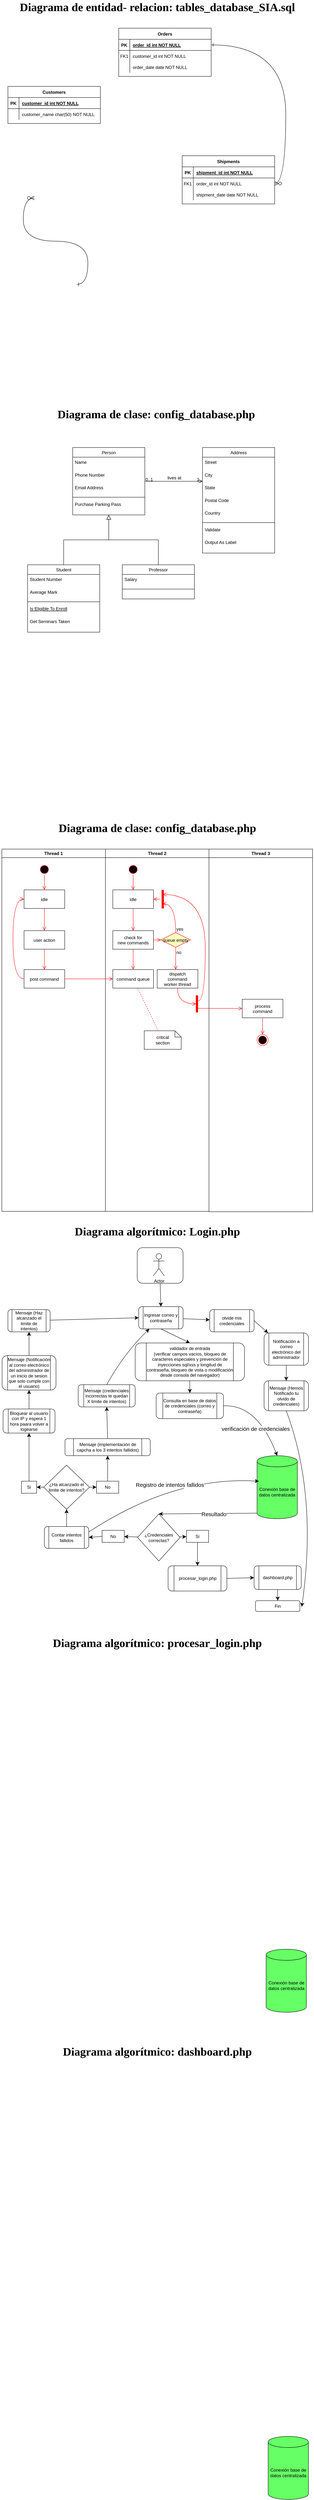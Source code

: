 <mxfile version="26.0.10">
  <diagram name="Página-1" id="48M1OholPXDdKoVH5Szc">
    <mxGraphModel dx="1716" dy="3865" grid="0" gridSize="10" guides="1" tooltips="1" connect="1" arrows="1" fold="1" page="1" pageScale="1" pageWidth="850" pageHeight="1100" math="0" shadow="0">
      <root>
        <mxCell id="0" />
        <mxCell id="1" parent="0" />
        <mxCell id="_KhCzG9Bb4c7q6jr102G-16" value="" style="edgeStyle=none;curved=1;rounded=0;orthogonalLoop=1;jettySize=auto;html=1;fontFamily=Helvetica;fontSize=12;fontColor=default;startSize=8;endSize=8;entryX=0.5;entryY=0;entryDx=0;entryDy=0;exitX=0;exitY=1;exitDx=0;exitDy=-15;exitPerimeter=0;" parent="1" source="_KhCzG9Bb4c7q6jr102G-1" target="_KhCzG9Bb4c7q6jr102G-15" edge="1">
          <mxGeometry relative="1" as="geometry">
            <mxPoint x="-160" y="723" as="sourcePoint" />
          </mxGeometry>
        </mxCell>
        <mxCell id="_KhCzG9Bb4c7q6jr102G-24" value="&lt;span style=&quot;font-size: 15px;&quot;&gt;&lt;font style=&quot;vertical-align: inherit;&quot;&gt;&lt;font style=&quot;vertical-align: inherit;&quot;&gt;Resultado&lt;/font&gt;&lt;/font&gt;&lt;/span&gt;" style="edgeLabel;html=1;align=center;verticalAlign=middle;resizable=0;points=[];fontSize=12;rounded=1;strokeColor=default;fontFamily=Helvetica;fontColor=default;fillColor=default;" parent="_KhCzG9Bb4c7q6jr102G-16" vertex="1" connectable="0">
          <mxGeometry x="-0.114" y="1" relative="1" as="geometry">
            <mxPoint as="offset" />
          </mxGeometry>
        </mxCell>
        <mxCell id="_KhCzG9Bb4c7q6jr102G-1" value="&lt;font style=&quot;vertical-align: inherit;&quot;&gt;&lt;font style=&quot;vertical-align: inherit;&quot;&gt;&lt;font style=&quot;vertical-align: inherit;&quot;&gt;&lt;font style=&quot;vertical-align: inherit;&quot;&gt;&lt;font style=&quot;vertical-align: inherit;&quot;&gt;&lt;font style=&quot;vertical-align: inherit;&quot;&gt;Conexión base de datos centralizada&lt;/font&gt;&lt;/font&gt;&lt;/font&gt;&lt;/font&gt;&lt;/font&gt;&lt;/font&gt;" style="shape=cylinder3;whiteSpace=wrap;html=1;boundedLbl=1;backgroundOutline=1;size=15;fillColor=light-dark(#66FF66,#66FF66);" parent="1" vertex="1">
          <mxGeometry x="-155" y="644" width="109" height="170" as="geometry" />
        </mxCell>
        <mxCell id="_KhCzG9Bb4c7q6jr102G-5" style="edgeStyle=none;curved=1;rounded=0;orthogonalLoop=1;jettySize=auto;html=1;fontSize=12;startSize=8;endSize=8;exitX=0.5;exitY=1;exitDx=0;exitDy=0;entryX=0.5;entryY=0;entryDx=0;entryDy=0;" parent="1" source="_KhCzG9Bb4c7q6jr102G-8" target="_KhCzG9Bb4c7q6jr102G-9" edge="1">
          <mxGeometry relative="1" as="geometry">
            <mxPoint x="-407.783" y="395" as="targetPoint" />
            <mxPoint x="-446.609" y="316" as="sourcePoint" />
          </mxGeometry>
        </mxCell>
        <mxCell id="_KhCzG9Bb4c7q6jr102G-28" value="" style="edgeStyle=none;curved=1;rounded=0;orthogonalLoop=1;jettySize=auto;html=1;fontFamily=Helvetica;fontSize=12;fontColor=default;startSize=8;endSize=8;" parent="1" source="_KhCzG9Bb4c7q6jr102G-8" target="_KhCzG9Bb4c7q6jr102G-27" edge="1">
          <mxGeometry relative="1" as="geometry" />
        </mxCell>
        <mxCell id="_KhCzG9Bb4c7q6jr102G-8" value="Ingresar correo y contraseña" style="shape=process;whiteSpace=wrap;html=1;backgroundOutline=1;rounded=1;strokeColor=default;align=center;verticalAlign=middle;fontFamily=Helvetica;fontSize=12;fontColor=default;fillColor=default;" parent="1" vertex="1">
          <mxGeometry x="-475" y="242" width="120" height="60" as="geometry" />
        </mxCell>
        <mxCell id="_KhCzG9Bb4c7q6jr102G-12" value="" style="edgeStyle=none;curved=1;rounded=0;orthogonalLoop=1;jettySize=auto;html=1;fontFamily=Helvetica;fontSize=12;fontColor=default;startSize=8;endSize=8;" parent="1" source="_KhCzG9Bb4c7q6jr102G-9" target="_KhCzG9Bb4c7q6jr102G-11" edge="1">
          <mxGeometry relative="1" as="geometry" />
        </mxCell>
        <mxCell id="_KhCzG9Bb4c7q6jr102G-9" value="validador de entrada&lt;div&gt;(verificar campos vacíos, bloqueo de caracteres especiales y prevención de inyecciones sql/xss y longitud de contraseña, bloqueo de vista o modificación desde consola del navegador)&lt;/div&gt;" style="shape=process;whiteSpace=wrap;html=1;backgroundOutline=1;rounded=1;strokeColor=default;align=center;verticalAlign=middle;fontFamily=Helvetica;fontSize=12;fontColor=default;fillColor=default;" parent="1" vertex="1">
          <mxGeometry x="-484.5" y="340" width="295.5" height="102" as="geometry" />
        </mxCell>
        <mxCell id="_KhCzG9Bb4c7q6jr102G-11" value="Consulta en base de datos de credenciales (correo y contraseña)" style="shape=process;whiteSpace=wrap;html=1;backgroundOutline=1;rounded=1;strokeColor=default;align=center;verticalAlign=middle;fontFamily=Helvetica;fontSize=12;fontColor=default;fillColor=default;" parent="1" vertex="1">
          <mxGeometry x="-427.75" y="475" width="182" height="69" as="geometry" />
        </mxCell>
        <mxCell id="_KhCzG9Bb4c7q6jr102G-13" style="edgeStyle=none;curved=1;rounded=0;orthogonalLoop=1;jettySize=auto;html=1;exitX=1;exitY=0.5;exitDx=0;exitDy=0;entryX=0.5;entryY=0;entryDx=0;entryDy=0;entryPerimeter=0;fontFamily=Helvetica;fontSize=12;fontColor=default;startSize=8;endSize=8;" parent="1" source="_KhCzG9Bb4c7q6jr102G-11" target="_KhCzG9Bb4c7q6jr102G-1" edge="1">
          <mxGeometry relative="1" as="geometry">
            <Array as="points">
              <mxPoint x="-155" y="505" />
            </Array>
          </mxGeometry>
        </mxCell>
        <mxCell id="_KhCzG9Bb4c7q6jr102G-14" value="" style="edgeLabel;html=1;align=center;verticalAlign=middle;resizable=0;points=[];fontSize=12;rounded=1;strokeColor=default;fontFamily=Helvetica;fontColor=default;fillColor=default;" parent="_KhCzG9Bb4c7q6jr102G-13" vertex="1" connectable="0">
          <mxGeometry x="-0.177" y="-16" relative="1" as="geometry">
            <mxPoint as="offset" />
          </mxGeometry>
        </mxCell>
        <mxCell id="_KhCzG9Bb4c7q6jr102G-17" value="" style="edgeLabel;html=1;align=center;verticalAlign=middle;resizable=0;points=[];fontSize=12;rounded=1;strokeColor=default;fontFamily=Helvetica;fontColor=default;fillColor=default;" parent="_KhCzG9Bb4c7q6jr102G-13" vertex="1" connectable="0">
          <mxGeometry x="0.621" y="-3" relative="1" as="geometry">
            <mxPoint as="offset" />
          </mxGeometry>
        </mxCell>
        <mxCell id="_KhCzG9Bb4c7q6jr102G-18" value="&lt;span style=&quot;font-size: 15px;&quot;&gt;verificación de credenciales&lt;/span&gt;" style="edgeLabel;html=1;align=center;verticalAlign=middle;resizable=0;points=[];fontSize=12;rounded=1;strokeColor=default;fontFamily=Helvetica;fontColor=default;fillColor=default;" parent="_KhCzG9Bb4c7q6jr102G-13" vertex="1" connectable="0">
          <mxGeometry x="0.259" y="-28" relative="1" as="geometry">
            <mxPoint as="offset" />
          </mxGeometry>
        </mxCell>
        <mxCell id="_KhCzG9Bb4c7q6jr102G-20" value="" style="edgeStyle=none;curved=1;rounded=0;orthogonalLoop=1;jettySize=auto;html=1;fontFamily=Helvetica;fontSize=12;fontColor=default;startSize=8;endSize=8;" parent="1" source="_KhCzG9Bb4c7q6jr102G-15" target="_KhCzG9Bb4c7q6jr102G-19" edge="1">
          <mxGeometry relative="1" as="geometry" />
        </mxCell>
        <mxCell id="_KhCzG9Bb4c7q6jr102G-23" value="" style="edgeStyle=none;curved=1;rounded=0;orthogonalLoop=1;jettySize=auto;html=1;fontFamily=Helvetica;fontSize=12;fontColor=default;startSize=8;endSize=8;" parent="1" source="_KhCzG9Bb4c7q6jr102G-15" target="_KhCzG9Bb4c7q6jr102G-21" edge="1">
          <mxGeometry relative="1" as="geometry" />
        </mxCell>
        <mxCell id="_KhCzG9Bb4c7q6jr102G-15" value="¿Credenciales correctas?" style="rhombus;whiteSpace=wrap;html=1;fillColor=light-dark(#FFFFFF,#66FF66);" parent="1" vertex="1">
          <mxGeometry x="-478" y="801" width="115" height="127" as="geometry" />
        </mxCell>
        <mxCell id="_KhCzG9Bb4c7q6jr102G-72" style="edgeStyle=none;curved=1;rounded=0;orthogonalLoop=1;jettySize=auto;html=1;exitX=0;exitY=0.5;exitDx=0;exitDy=0;entryX=1;entryY=0.5;entryDx=0;entryDy=0;fontFamily=Helvetica;fontSize=12;fontColor=default;startSize=8;endSize=8;" parent="1" source="_KhCzG9Bb4c7q6jr102G-19" target="_KhCzG9Bb4c7q6jr102G-73" edge="1">
          <mxGeometry relative="1" as="geometry">
            <mxPoint x="-612" y="696.755" as="targetPoint" />
          </mxGeometry>
        </mxCell>
        <mxCell id="_KhCzG9Bb4c7q6jr102G-19" value="No" style="whiteSpace=wrap;html=1;fillColor=light-dark(#FFFFFF,#66FF66);" parent="1" vertex="1">
          <mxGeometry x="-574" y="845.25" width="60" height="32.5" as="geometry" />
        </mxCell>
        <mxCell id="_KhCzG9Bb4c7q6jr102G-50" style="edgeStyle=none;curved=1;rounded=0;orthogonalLoop=1;jettySize=auto;html=1;exitX=0.5;exitY=1;exitDx=0;exitDy=0;fontFamily=Helvetica;fontSize=12;fontColor=default;startSize=8;endSize=8;entryX=0.5;entryY=0;entryDx=0;entryDy=0;" parent="1" source="_KhCzG9Bb4c7q6jr102G-21" target="_KhCzG9Bb4c7q6jr102G-51" edge="1">
          <mxGeometry relative="1" as="geometry">
            <mxPoint x="-253" y="776.333" as="targetPoint" />
          </mxGeometry>
        </mxCell>
        <mxCell id="_KhCzG9Bb4c7q6jr102G-21" value="Si" style="whiteSpace=wrap;html=1;fillColor=light-dark(#FFFFFF,#66FF66);" parent="1" vertex="1">
          <mxGeometry x="-346" y="845.25" width="60" height="32.5" as="geometry" />
        </mxCell>
        <mxCell id="vCBoUSU8JS7dNAUWbDVz-17" value="" style="edgeStyle=none;curved=1;rounded=0;orthogonalLoop=1;jettySize=auto;html=1;fontSize=12;startSize=8;endSize=8;exitX=1;exitY=0.5;exitDx=0;exitDy=0;" parent="1" source="_KhCzG9Bb4c7q6jr102G-27" target="vCBoUSU8JS7dNAUWbDVz-16" edge="1">
          <mxGeometry relative="1" as="geometry" />
        </mxCell>
        <mxCell id="_KhCzG9Bb4c7q6jr102G-27" value="olvide mis credenciales" style="shape=process;whiteSpace=wrap;html=1;backgroundOutline=1;rounded=1;strokeColor=default;align=center;verticalAlign=middle;fontFamily=Helvetica;fontSize=12;fontColor=default;fillColor=default;" parent="1" vertex="1">
          <mxGeometry x="-283" y="250" width="120" height="60" as="geometry" />
        </mxCell>
        <mxCell id="_KhCzG9Bb4c7q6jr102G-92" style="edgeStyle=none;curved=1;rounded=0;orthogonalLoop=1;jettySize=auto;html=1;exitX=0.5;exitY=0;exitDx=0;exitDy=0;fontFamily=Helvetica;fontSize=12;fontColor=default;startSize=8;endSize=8;" parent="1" source="_KhCzG9Bb4c7q6jr102G-33" target="_KhCzG9Bb4c7q6jr102G-8" edge="1">
          <mxGeometry relative="1" as="geometry">
            <Array as="points">
              <mxPoint x="-513" y="366" />
            </Array>
          </mxGeometry>
        </mxCell>
        <mxCell id="_KhCzG9Bb4c7q6jr102G-33" value="Mensaje (credenciales incorrectas te quedan X limite de intentos)" style="shape=process;whiteSpace=wrap;html=1;backgroundOutline=1;rounded=1;strokeColor=default;align=center;verticalAlign=middle;fontFamily=Helvetica;fontSize=12;fontColor=default;fillColor=default;" parent="1" vertex="1">
          <mxGeometry x="-638.5" y="452.5" width="154" height="60" as="geometry" />
        </mxCell>
        <mxCell id="_KhCzG9Bb4c7q6jr102G-47" style="edgeStyle=none;curved=1;rounded=0;orthogonalLoop=1;jettySize=auto;html=1;entryX=0.5;entryY=0;entryDx=0;entryDy=0;fontFamily=Helvetica;fontSize=12;fontColor=default;startSize=8;endSize=8;exitX=0.5;exitY=1;exitDx=0;exitDy=0;" parent="1" source="_KhCzG9Bb4c7q6jr102G-65" target="_KhCzG9Bb4c7q6jr102G-8" edge="1">
          <mxGeometry relative="1" as="geometry">
            <mxPoint x="-467" y="149" as="sourcePoint" />
          </mxGeometry>
        </mxCell>
        <mxCell id="vCBoUSU8JS7dNAUWbDVz-11" style="edgeStyle=none;curved=1;rounded=0;orthogonalLoop=1;jettySize=auto;html=1;exitX=1;exitY=0.5;exitDx=0;exitDy=0;entryX=0;entryY=0.5;entryDx=0;entryDy=0;fontSize=12;startSize=8;endSize=8;" parent="1" source="_KhCzG9Bb4c7q6jr102G-51" target="_KhCzG9Bb4c7q6jr102G-59" edge="1">
          <mxGeometry relative="1" as="geometry" />
        </mxCell>
        <mxCell id="_KhCzG9Bb4c7q6jr102G-51" value="procesar_login.php" style="shape=process;whiteSpace=wrap;html=1;backgroundOutline=1;rounded=1;strokeColor=default;align=center;verticalAlign=middle;fontFamily=Helvetica;fontSize=12;fontColor=default;fillColor=default;" parent="1" vertex="1">
          <mxGeometry x="-395.5" y="941" width="159" height="68" as="geometry" />
        </mxCell>
        <mxCell id="_KhCzG9Bb4c7q6jr102G-64" value="" style="edgeStyle=none;curved=1;rounded=0;orthogonalLoop=1;jettySize=auto;html=1;fontFamily=Helvetica;fontSize=12;fontColor=default;startSize=8;endSize=8;" parent="1" source="_KhCzG9Bb4c7q6jr102G-59" target="_KhCzG9Bb4c7q6jr102G-63" edge="1">
          <mxGeometry relative="1" as="geometry" />
        </mxCell>
        <mxCell id="_KhCzG9Bb4c7q6jr102G-59" value="dashboard.php" style="shape=process;whiteSpace=wrap;html=1;backgroundOutline=1;rounded=1;strokeColor=default;align=center;verticalAlign=middle;fontFamily=Helvetica;fontSize=12;fontColor=default;fillColor=default;" parent="1" vertex="1">
          <mxGeometry x="-163" y="941" width="127.5" height="64" as="geometry" />
        </mxCell>
        <mxCell id="_KhCzG9Bb4c7q6jr102G-63" value="Fin" style="whiteSpace=wrap;html=1;rounded=1;" parent="1" vertex="1">
          <mxGeometry x="-159.25" y="1035" width="120" height="29" as="geometry" />
        </mxCell>
        <mxCell id="_KhCzG9Bb4c7q6jr102G-65" value="" style="whiteSpace=wrap;html=1;rounded=1;" parent="1" vertex="1">
          <mxGeometry x="-479" y="83" width="124" height="96" as="geometry" />
        </mxCell>
        <mxCell id="_KhCzG9Bb4c7q6jr102G-67" value="Actor" style="shape=umlActor;verticalLabelPosition=bottom;verticalAlign=top;html=1;outlineConnect=0;rounded=1;strokeColor=default;align=center;fontFamily=Helvetica;fontSize=12;fontColor=default;fillColor=default;" parent="1" vertex="1">
          <mxGeometry x="-435.5" y="99" width="30" height="60" as="geometry" />
        </mxCell>
        <mxCell id="_KhCzG9Bb4c7q6jr102G-94" value="" style="edgeStyle=none;curved=1;rounded=0;orthogonalLoop=1;jettySize=auto;html=1;fontFamily=Helvetica;fontSize=12;fontColor=default;startSize=8;endSize=8;entryX=0.5;entryY=1;entryDx=0;entryDy=0;exitX=0.5;exitY=0;exitDx=0;exitDy=0;" parent="1" source="_KhCzG9Bb4c7q6jr102G-73" target="_KhCzG9Bb4c7q6jr102G-77" edge="1">
          <mxGeometry relative="1" as="geometry">
            <mxPoint x="-672" y="667" as="sourcePoint" />
            <mxPoint x="-666.7" y="773.0" as="targetPoint" />
          </mxGeometry>
        </mxCell>
        <mxCell id="_KhCzG9Bb4c7q6jr102G-73" value="&lt;font style=&quot;vertical-align: inherit;&quot;&gt;&lt;font style=&quot;vertical-align: inherit;&quot;&gt;&lt;font style=&quot;vertical-align: inherit;&quot;&gt;&lt;font style=&quot;vertical-align: inherit;&quot;&gt;Contar intentos fallidos&lt;/font&gt;&lt;/font&gt;&lt;/font&gt;&lt;/font&gt;" style="shape=process;whiteSpace=wrap;html=1;backgroundOutline=1;rounded=1;strokeColor=default;align=center;verticalAlign=middle;fontFamily=Helvetica;fontSize=12;fontColor=default;fillColor=default;" parent="1" vertex="1">
          <mxGeometry x="-730" y="835" width="120" height="59" as="geometry" />
        </mxCell>
        <mxCell id="_KhCzG9Bb4c7q6jr102G-81" style="edgeStyle=none;curved=1;rounded=0;orthogonalLoop=1;jettySize=auto;html=1;exitX=1;exitY=0.5;exitDx=0;exitDy=0;entryX=0;entryY=0.5;entryDx=0;entryDy=0;fontFamily=Helvetica;fontSize=12;fontColor=default;startSize=8;endSize=8;" parent="1" source="_KhCzG9Bb4c7q6jr102G-77" target="_KhCzG9Bb4c7q6jr102G-80" edge="1">
          <mxGeometry relative="1" as="geometry" />
        </mxCell>
        <mxCell id="_KhCzG9Bb4c7q6jr102G-84" style="edgeStyle=none;curved=1;rounded=0;orthogonalLoop=1;jettySize=auto;html=1;exitX=0;exitY=0.5;exitDx=0;exitDy=0;fontFamily=Helvetica;fontSize=12;fontColor=default;startSize=8;endSize=8;entryX=1;entryY=0.5;entryDx=0;entryDy=0;" parent="1" source="_KhCzG9Bb4c7q6jr102G-77" target="_KhCzG9Bb4c7q6jr102G-83" edge="1">
          <mxGeometry relative="1" as="geometry">
            <mxPoint x="-749" y="577.353" as="targetPoint" />
          </mxGeometry>
        </mxCell>
        <mxCell id="_KhCzG9Bb4c7q6jr102G-77" value="&lt;font&gt;¿Ha alcanzado el limite de intentos?&lt;/font&gt;" style="rhombus;whiteSpace=wrap;html=1;fillColor=light-dark(#FFFFFF,#66FF66);" parent="1" vertex="1">
          <mxGeometry x="-732" y="669.5" width="124" height="119" as="geometry" />
        </mxCell>
        <mxCell id="_KhCzG9Bb4c7q6jr102G-82" style="edgeStyle=none;curved=1;rounded=0;orthogonalLoop=1;jettySize=auto;html=1;fontFamily=Helvetica;fontSize=12;fontColor=default;startSize=8;endSize=8;entryX=0.5;entryY=1;entryDx=0;entryDy=0;exitX=0.5;exitY=0;exitDx=0;exitDy=0;" parent="1" source="5T2TWeuZ88sEgPXUiJGP-6" target="_KhCzG9Bb4c7q6jr102G-33" edge="1">
          <mxGeometry relative="1" as="geometry">
            <mxPoint x="-562" y="489" as="targetPoint" />
            <mxPoint x="-559" y="559" as="sourcePoint" />
          </mxGeometry>
        </mxCell>
        <mxCell id="_KhCzG9Bb4c7q6jr102G-80" value="No" style="whiteSpace=wrap;html=1;fillColor=light-dark(#FFFFFF,#66FF66);" parent="1" vertex="1">
          <mxGeometry x="-589" y="712.75" width="60" height="32.5" as="geometry" />
        </mxCell>
        <mxCell id="_KhCzG9Bb4c7q6jr102G-86" style="edgeStyle=none;curved=1;rounded=0;orthogonalLoop=1;jettySize=auto;html=1;exitX=0.5;exitY=0;exitDx=0;exitDy=0;fontFamily=Helvetica;fontSize=12;fontColor=default;startSize=8;endSize=8;" parent="1" source="_KhCzG9Bb4c7q6jr102G-83" target="_KhCzG9Bb4c7q6jr102G-87" edge="1">
          <mxGeometry relative="1" as="geometry">
            <mxPoint x="-776.059" y="447.941" as="targetPoint" />
          </mxGeometry>
        </mxCell>
        <mxCell id="_KhCzG9Bb4c7q6jr102G-83" value="Si" style="whiteSpace=wrap;html=1;fillColor=light-dark(#FFFFFF,#66FF66);" parent="1" vertex="1">
          <mxGeometry x="-792" y="712.75" width="41" height="32.5" as="geometry" />
        </mxCell>
        <mxCell id="vCBoUSU8JS7dNAUWbDVz-14" style="edgeStyle=none;curved=1;rounded=0;orthogonalLoop=1;jettySize=auto;html=1;exitX=0.5;exitY=0;exitDx=0;exitDy=0;entryX=0.5;entryY=1;entryDx=0;entryDy=0;fontSize=12;startSize=8;endSize=8;" parent="1" source="_KhCzG9Bb4c7q6jr102G-87" target="vCBoUSU8JS7dNAUWbDVz-13" edge="1">
          <mxGeometry relative="1" as="geometry" />
        </mxCell>
        <mxCell id="_KhCzG9Bb4c7q6jr102G-87" value="Bloquear al usuario con IP y espera 1 hora paara volver a logearse" style="shape=process;whiteSpace=wrap;html=1;backgroundOutline=1;rounded=1;strokeColor=default;align=center;verticalAlign=middle;fontFamily=Helvetica;fontSize=12;fontColor=default;fillColor=default;" parent="1" vertex="1">
          <mxGeometry x="-841.75" y="518" width="140.5" height="65" as="geometry" />
        </mxCell>
        <mxCell id="_KhCzG9Bb4c7q6jr102G-91" style="edgeStyle=none;curved=1;rounded=0;orthogonalLoop=1;jettySize=auto;html=1;entryX=0;entryY=0.5;entryDx=0;entryDy=0;fontFamily=Helvetica;fontSize=12;fontColor=default;startSize=8;endSize=8;" parent="1" source="_KhCzG9Bb4c7q6jr102G-89" target="_KhCzG9Bb4c7q6jr102G-8" edge="1">
          <mxGeometry relative="1" as="geometry" />
        </mxCell>
        <mxCell id="_KhCzG9Bb4c7q6jr102G-89" value="Mensaje (Haz alcanzado el limite de intentos)" style="shape=process;whiteSpace=wrap;html=1;backgroundOutline=1;rounded=1;strokeColor=default;align=center;verticalAlign=middle;fontFamily=Helvetica;fontSize=12;fontColor=default;fillColor=default;" parent="1" vertex="1">
          <mxGeometry x="-828.62" y="250" width="114.25" height="60" as="geometry" />
        </mxCell>
        <mxCell id="vCBoUSU8JS7dNAUWbDVz-12" style="edgeStyle=none;curved=1;rounded=0;orthogonalLoop=1;jettySize=auto;html=1;exitX=0.5;exitY=1;exitDx=0;exitDy=0;fontSize=12;startSize=8;endSize=8;" parent="1" source="_KhCzG9Bb4c7q6jr102G-63" target="_KhCzG9Bb4c7q6jr102G-63" edge="1">
          <mxGeometry relative="1" as="geometry" />
        </mxCell>
        <mxCell id="vCBoUSU8JS7dNAUWbDVz-15" style="edgeStyle=none;curved=1;rounded=0;orthogonalLoop=1;jettySize=auto;html=1;entryX=0.5;entryY=1;entryDx=0;entryDy=0;fontSize=12;startSize=8;endSize=8;" parent="1" source="vCBoUSU8JS7dNAUWbDVz-13" target="_KhCzG9Bb4c7q6jr102G-89" edge="1">
          <mxGeometry relative="1" as="geometry" />
        </mxCell>
        <mxCell id="vCBoUSU8JS7dNAUWbDVz-13" value="Mensaje (Notificación al correo electrónico del administrador de un inicio de sesion que solo cumple con el usuario)" style="shape=process;whiteSpace=wrap;html=1;backgroundOutline=1;rounded=1;strokeColor=default;align=center;verticalAlign=middle;fontFamily=Helvetica;fontSize=12;fontColor=default;fillColor=default;" parent="1" vertex="1">
          <mxGeometry x="-844.37" y="374" width="145.75" height="93" as="geometry" />
        </mxCell>
        <mxCell id="vCBoUSU8JS7dNAUWbDVz-18" style="edgeStyle=none;curved=1;rounded=0;orthogonalLoop=1;jettySize=auto;html=1;fontSize=12;startSize=8;endSize=8;exitX=0.5;exitY=1;exitDx=0;exitDy=0;" parent="1" source="vCBoUSU8JS7dNAUWbDVz-19" edge="1">
          <mxGeometry relative="1" as="geometry">
            <mxPoint x="-34.143" y="1051.571" as="targetPoint" />
            <Array as="points">
              <mxPoint x="9" y="750" />
            </Array>
          </mxGeometry>
        </mxCell>
        <mxCell id="vCBoUSU8JS7dNAUWbDVz-20" style="edgeStyle=none;curved=1;rounded=0;orthogonalLoop=1;jettySize=auto;html=1;fontSize=12;startSize=8;endSize=8;entryX=0.5;entryY=0;entryDx=0;entryDy=0;" parent="1" source="vCBoUSU8JS7dNAUWbDVz-16" target="vCBoUSU8JS7dNAUWbDVz-19" edge="1">
          <mxGeometry relative="1" as="geometry">
            <mxPoint x="-76.0" y="458.714" as="targetPoint" />
          </mxGeometry>
        </mxCell>
        <mxCell id="vCBoUSU8JS7dNAUWbDVz-16" value="Notificación a correo electrónico del administrador" style="shape=process;whiteSpace=wrap;html=1;backgroundOutline=1;rounded=1;strokeColor=default;align=center;verticalAlign=middle;fontFamily=Helvetica;fontSize=12;fontColor=default;fillColor=default;" parent="1" vertex="1">
          <mxGeometry x="-136" y="313" width="120" height="87" as="geometry" />
        </mxCell>
        <mxCell id="vCBoUSU8JS7dNAUWbDVz-19" value="Mensaje (Hemos Notificado tu olvido de credenciales)" style="shape=process;whiteSpace=wrap;html=1;backgroundOutline=1;rounded=1;strokeColor=default;align=center;verticalAlign=middle;fontFamily=Helvetica;fontSize=12;fontColor=default;fillColor=default;" parent="1" vertex="1">
          <mxGeometry x="-136" y="442" width="120" height="81" as="geometry" />
        </mxCell>
        <mxCell id="5T2TWeuZ88sEgPXUiJGP-2" style="edgeStyle=none;curved=1;rounded=0;orthogonalLoop=1;jettySize=auto;html=1;exitX=1;exitY=0.25;exitDx=0;exitDy=0;entryX=0.047;entryY=0.406;entryDx=0;entryDy=0;entryPerimeter=0;fontSize=12;startSize=8;endSize=8;" parent="1" source="_KhCzG9Bb4c7q6jr102G-73" target="_KhCzG9Bb4c7q6jr102G-1" edge="1">
          <mxGeometry relative="1" as="geometry">
            <Array as="points">
              <mxPoint x="-380" y="699" />
            </Array>
          </mxGeometry>
        </mxCell>
        <mxCell id="5T2TWeuZ88sEgPXUiJGP-3" value="&lt;span style=&quot;font-size: 15px;&quot;&gt;&lt;font style=&quot;vertical-align: inherit;&quot;&gt;&lt;font style=&quot;vertical-align: inherit;&quot;&gt;Registro de intentos fallidos&lt;/font&gt;&lt;/font&gt;&lt;/span&gt;" style="edgeLabel;html=1;align=center;verticalAlign=middle;resizable=0;points=[];fontSize=12;" parent="5T2TWeuZ88sEgPXUiJGP-2" vertex="1" connectable="0">
          <mxGeometry x="-0.003" y="-12" relative="1" as="geometry">
            <mxPoint x="1" as="offset" />
          </mxGeometry>
        </mxCell>
        <mxCell id="5T2TWeuZ88sEgPXUiJGP-6" value="Mensaje (implementación de capcha a los 3 intentos fallidos)" style="shape=process;whiteSpace=wrap;html=1;backgroundOutline=1;rounded=1;strokeColor=default;align=center;verticalAlign=middle;fontFamily=Helvetica;fontSize=12;fontColor=default;fillColor=default;" parent="1" vertex="1">
          <mxGeometry x="-674.3" y="598" width="230.6" height="46" as="geometry" />
        </mxCell>
        <mxCell id="5T2TWeuZ88sEgPXUiJGP-7" style="edgeStyle=none;curved=1;rounded=0;orthogonalLoop=1;jettySize=auto;html=1;exitX=0.5;exitY=0;exitDx=0;exitDy=0;entryX=0.5;entryY=1;entryDx=0;entryDy=0;fontSize=12;startSize=8;endSize=8;" parent="1" source="_KhCzG9Bb4c7q6jr102G-80" target="5T2TWeuZ88sEgPXUiJGP-6" edge="1">
          <mxGeometry relative="1" as="geometry" />
        </mxCell>
        <mxCell id="5T2TWeuZ88sEgPXUiJGP-8" value="&lt;font style=&quot;vertical-align: inherit;&quot;&gt;&lt;font style=&quot;vertical-align: inherit;&quot;&gt;&lt;font style=&quot;vertical-align: inherit;&quot;&gt;&lt;font style=&quot;vertical-align: inherit;&quot;&gt;&lt;font style=&quot;vertical-align: inherit;&quot;&gt;&lt;font style=&quot;vertical-align: inherit;&quot;&gt;Conexión base de datos centralizada&lt;/font&gt;&lt;/font&gt;&lt;/font&gt;&lt;/font&gt;&lt;/font&gt;&lt;/font&gt;" style="shape=cylinder3;whiteSpace=wrap;html=1;boundedLbl=1;backgroundOutline=1;size=15;fillColor=light-dark(#66FF66,#66FF66);" parent="1" vertex="1">
          <mxGeometry x="-130.5" y="1975" width="109" height="170" as="geometry" />
        </mxCell>
        <mxCell id="5T2TWeuZ88sEgPXUiJGP-10" value="&lt;font style=&quot;vertical-align: inherit;&quot;&gt;&lt;font style=&quot;vertical-align: inherit;&quot;&gt;&lt;font style=&quot;vertical-align: inherit;&quot;&gt;&lt;font style=&quot;vertical-align: inherit;&quot;&gt;&lt;font style=&quot;vertical-align: inherit;&quot;&gt;&lt;font style=&quot;vertical-align: inherit;&quot;&gt;&lt;font style=&quot;vertical-align: inherit;&quot;&gt;&lt;font face=&quot;Times New Roman&quot; style=&quot;vertical-align: inherit; font-size: 31px;&quot;&gt;&lt;b style=&quot;&quot;&gt;Diagrama algorítmico: Login.php&lt;/b&gt;&lt;/font&gt;&lt;/font&gt;&lt;/font&gt;&lt;/font&gt;&lt;/font&gt;&lt;/font&gt;&lt;/font&gt;&lt;/font&gt;" style="text;strokeColor=none;fillColor=none;html=1;align=center;verticalAlign=middle;whiteSpace=wrap;rounded=0;fontSize=16;" parent="1" vertex="1">
          <mxGeometry x="-847" y="24" width="845" height="30" as="geometry" />
        </mxCell>
        <mxCell id="5T2TWeuZ88sEgPXUiJGP-12" value="&lt;font style=&quot;vertical-align: inherit;&quot;&gt;&lt;font style=&quot;vertical-align: inherit;&quot;&gt;&lt;font style=&quot;vertical-align: inherit;&quot;&gt;&lt;font style=&quot;vertical-align: inherit;&quot;&gt;&lt;font style=&quot;vertical-align: inherit;&quot;&gt;&lt;font style=&quot;vertical-align: inherit;&quot;&gt;&lt;font style=&quot;vertical-align: inherit;&quot;&gt;&lt;font face=&quot;Times New Roman&quot; style=&quot;vertical-align: inherit; font-size: 31px;&quot;&gt;&lt;b style=&quot;&quot;&gt;Diagrama de clase: config_database.php&lt;/b&gt;&lt;/font&gt;&lt;/font&gt;&lt;/font&gt;&lt;/font&gt;&lt;/font&gt;&lt;/font&gt;&lt;/font&gt;&lt;/font&gt;" style="text;strokeColor=none;fillColor=none;html=1;align=center;verticalAlign=middle;whiteSpace=wrap;rounded=0;fontSize=16;" parent="1" vertex="1">
          <mxGeometry x="-847" y="-1064" width="845" height="30" as="geometry" />
        </mxCell>
        <mxCell id="5T2TWeuZ88sEgPXUiJGP-13" value="&lt;font style=&quot;vertical-align: inherit;&quot;&gt;&lt;font style=&quot;vertical-align: inherit;&quot;&gt;&lt;font style=&quot;vertical-align: inherit;&quot;&gt;&lt;font style=&quot;vertical-align: inherit;&quot;&gt;&lt;font style=&quot;vertical-align: inherit;&quot;&gt;&lt;font style=&quot;vertical-align: inherit;&quot;&gt;&lt;font style=&quot;vertical-align: inherit;&quot;&gt;&lt;font face=&quot;Times New Roman&quot; style=&quot;vertical-align: inherit; font-size: 31px;&quot;&gt;&lt;b style=&quot;&quot;&gt;Diagrama algorítmico: procesar_login.php&lt;/b&gt;&lt;/font&gt;&lt;/font&gt;&lt;/font&gt;&lt;/font&gt;&lt;/font&gt;&lt;/font&gt;&lt;/font&gt;&lt;/font&gt;" style="text;strokeColor=none;fillColor=none;html=1;align=center;verticalAlign=middle;whiteSpace=wrap;rounded=0;fontSize=16;" parent="1" vertex="1">
          <mxGeometry x="-847" y="1134" width="845" height="30" as="geometry" />
        </mxCell>
        <mxCell id="5T2TWeuZ88sEgPXUiJGP-14" value="&lt;font style=&quot;vertical-align: inherit;&quot;&gt;&lt;font style=&quot;vertical-align: inherit;&quot;&gt;&lt;font style=&quot;vertical-align: inherit;&quot;&gt;&lt;font style=&quot;vertical-align: inherit;&quot;&gt;&lt;font style=&quot;vertical-align: inherit;&quot;&gt;&lt;font style=&quot;vertical-align: inherit;&quot;&gt;Conexión base de datos centralizada&lt;/font&gt;&lt;/font&gt;&lt;/font&gt;&lt;/font&gt;&lt;/font&gt;&lt;/font&gt;" style="shape=cylinder3;whiteSpace=wrap;html=1;boundedLbl=1;backgroundOutline=1;size=15;fillColor=light-dark(#66FF66,#66FF66);" parent="1" vertex="1">
          <mxGeometry x="-125" y="3289" width="109" height="170" as="geometry" />
        </mxCell>
        <mxCell id="5T2TWeuZ88sEgPXUiJGP-15" value="&lt;font style=&quot;vertical-align: inherit;&quot;&gt;&lt;font style=&quot;vertical-align: inherit;&quot;&gt;&lt;font style=&quot;vertical-align: inherit;&quot;&gt;&lt;font style=&quot;vertical-align: inherit;&quot;&gt;&lt;font style=&quot;vertical-align: inherit;&quot;&gt;&lt;font style=&quot;vertical-align: inherit;&quot;&gt;&lt;font style=&quot;vertical-align: inherit;&quot;&gt;&lt;font face=&quot;Times New Roman&quot; style=&quot;vertical-align: inherit; font-size: 31px;&quot;&gt;&lt;b style=&quot;&quot;&gt;Diagrama algorítmico: dashboard.php&lt;/b&gt;&lt;/font&gt;&lt;/font&gt;&lt;/font&gt;&lt;/font&gt;&lt;/font&gt;&lt;/font&gt;&lt;/font&gt;&lt;/font&gt;" style="text;strokeColor=none;fillColor=none;html=1;align=center;verticalAlign=middle;whiteSpace=wrap;rounded=0;fontSize=16;" parent="1" vertex="1">
          <mxGeometry x="-847" y="2236" width="845" height="30" as="geometry" />
        </mxCell>
        <mxCell id="Hz7jpVkMcCUcL8wQfnKb-1" value="&lt;font style=&quot;vertical-align: inherit;&quot;&gt;&lt;font style=&quot;vertical-align: inherit;&quot;&gt;&lt;font style=&quot;vertical-align: inherit;&quot;&gt;&lt;font style=&quot;vertical-align: inherit;&quot;&gt;&lt;font style=&quot;vertical-align: inherit;&quot;&gt;&lt;font style=&quot;vertical-align: inherit;&quot;&gt;&lt;font style=&quot;vertical-align: inherit;&quot;&gt;&lt;font face=&quot;Times New Roman&quot; style=&quot;vertical-align: inherit; font-size: 31px;&quot;&gt;&lt;b style=&quot;&quot;&gt;Diagrama de entidad- relacion: tables_database_SIA.sql&lt;/b&gt;&lt;/font&gt;&lt;/font&gt;&lt;/font&gt;&lt;/font&gt;&lt;/font&gt;&lt;/font&gt;&lt;/font&gt;&lt;/font&gt;" style="text;strokeColor=none;fillColor=none;html=1;align=center;verticalAlign=middle;whiteSpace=wrap;rounded=0;fontSize=16;" parent="1" vertex="1">
          <mxGeometry x="-847" y="-3278" width="845" height="30" as="geometry" />
        </mxCell>
        <mxCell id="Hz7jpVkMcCUcL8wQfnKb-53" value="Customers" style="shape=table;startSize=30;container=1;collapsible=1;childLayout=tableLayout;fixedRows=1;rowLines=0;fontStyle=1;align=center;resizeLast=1;" parent="1" vertex="1">
          <mxGeometry x="-828.62" y="-3049" width="250" height="100" as="geometry" />
        </mxCell>
        <mxCell id="Hz7jpVkMcCUcL8wQfnKb-54" value="" style="shape=partialRectangle;collapsible=0;dropTarget=0;pointerEvents=0;fillColor=none;points=[[0,0.5],[1,0.5]];portConstraint=eastwest;top=0;left=0;right=0;bottom=1;" parent="Hz7jpVkMcCUcL8wQfnKb-53" vertex="1">
          <mxGeometry y="30" width="250" height="30" as="geometry" />
        </mxCell>
        <mxCell id="Hz7jpVkMcCUcL8wQfnKb-55" value="PK" style="shape=partialRectangle;overflow=hidden;connectable=0;fillColor=none;top=0;left=0;bottom=0;right=0;fontStyle=1;" parent="Hz7jpVkMcCUcL8wQfnKb-54" vertex="1">
          <mxGeometry width="30" height="30" as="geometry">
            <mxRectangle width="30" height="30" as="alternateBounds" />
          </mxGeometry>
        </mxCell>
        <mxCell id="Hz7jpVkMcCUcL8wQfnKb-56" value="customer_id int NOT NULL " style="shape=partialRectangle;overflow=hidden;connectable=0;fillColor=none;top=0;left=0;bottom=0;right=0;align=left;spacingLeft=6;fontStyle=5;" parent="Hz7jpVkMcCUcL8wQfnKb-54" vertex="1">
          <mxGeometry x="30" width="220" height="30" as="geometry">
            <mxRectangle width="220" height="30" as="alternateBounds" />
          </mxGeometry>
        </mxCell>
        <mxCell id="Hz7jpVkMcCUcL8wQfnKb-57" value="" style="shape=partialRectangle;collapsible=0;dropTarget=0;pointerEvents=0;fillColor=none;points=[[0,0.5],[1,0.5]];portConstraint=eastwest;top=0;left=0;right=0;bottom=0;" parent="Hz7jpVkMcCUcL8wQfnKb-53" vertex="1">
          <mxGeometry y="60" width="250" height="30" as="geometry" />
        </mxCell>
        <mxCell id="Hz7jpVkMcCUcL8wQfnKb-58" value="" style="shape=partialRectangle;overflow=hidden;connectable=0;fillColor=none;top=0;left=0;bottom=0;right=0;" parent="Hz7jpVkMcCUcL8wQfnKb-57" vertex="1">
          <mxGeometry width="30" height="30" as="geometry">
            <mxRectangle width="30" height="30" as="alternateBounds" />
          </mxGeometry>
        </mxCell>
        <mxCell id="Hz7jpVkMcCUcL8wQfnKb-59" value="customer_name char(50) NOT NULL" style="shape=partialRectangle;overflow=hidden;connectable=0;fillColor=none;top=0;left=0;bottom=0;right=0;align=left;spacingLeft=6;" parent="Hz7jpVkMcCUcL8wQfnKb-57" vertex="1">
          <mxGeometry x="30" width="220" height="30" as="geometry">
            <mxRectangle width="220" height="30" as="alternateBounds" />
          </mxGeometry>
        </mxCell>
        <mxCell id="Hz7jpVkMcCUcL8wQfnKb-31" value="" style="edgeStyle=entityRelationEdgeStyle;endArrow=ERzeroToMany;startArrow=ERone;endFill=1;startFill=0;rounded=0;fontSize=12;startSize=8;endSize=8;curved=1;" parent="1" edge="1">
          <mxGeometry width="100" height="100" relative="1" as="geometry">
            <mxPoint x="-642.37" y="-2515" as="sourcePoint" />
            <mxPoint x="-757.0" y="-2748" as="targetPoint" />
          </mxGeometry>
        </mxCell>
        <mxCell id="Hz7jpVkMcCUcL8wQfnKb-32" value="" style="edgeStyle=entityRelationEdgeStyle;endArrow=ERzeroToMany;startArrow=ERone;endFill=1;startFill=0;rounded=0;fontSize=12;startSize=8;endSize=8;curved=1;" parent="1" source="Hz7jpVkMcCUcL8wQfnKb-34" target="Hz7jpVkMcCUcL8wQfnKb-47" edge="1">
          <mxGeometry width="100" height="100" relative="1" as="geometry">
            <mxPoint x="-619.37" y="-1964" as="sourcePoint" />
            <mxPoint x="-559.37" y="-1939" as="targetPoint" />
          </mxGeometry>
        </mxCell>
        <mxCell id="Hz7jpVkMcCUcL8wQfnKb-33" value="Orders" style="shape=table;startSize=30;container=1;collapsible=1;childLayout=tableLayout;fixedRows=1;rowLines=0;fontStyle=1;align=center;resizeLast=1;" parent="1" vertex="1">
          <mxGeometry x="-529" y="-3206" width="250" height="130" as="geometry" />
        </mxCell>
        <mxCell id="Hz7jpVkMcCUcL8wQfnKb-34" value="" style="shape=partialRectangle;collapsible=0;dropTarget=0;pointerEvents=0;fillColor=none;points=[[0,0.5],[1,0.5]];portConstraint=eastwest;top=0;left=0;right=0;bottom=1;" parent="Hz7jpVkMcCUcL8wQfnKb-33" vertex="1">
          <mxGeometry y="30" width="250" height="30" as="geometry" />
        </mxCell>
        <mxCell id="Hz7jpVkMcCUcL8wQfnKb-35" value="PK" style="shape=partialRectangle;overflow=hidden;connectable=0;fillColor=none;top=0;left=0;bottom=0;right=0;fontStyle=1;" parent="Hz7jpVkMcCUcL8wQfnKb-34" vertex="1">
          <mxGeometry width="30" height="30" as="geometry">
            <mxRectangle width="30" height="30" as="alternateBounds" />
          </mxGeometry>
        </mxCell>
        <mxCell id="Hz7jpVkMcCUcL8wQfnKb-36" value="order_id int NOT NULL " style="shape=partialRectangle;overflow=hidden;connectable=0;fillColor=none;top=0;left=0;bottom=0;right=0;align=left;spacingLeft=6;fontStyle=5;" parent="Hz7jpVkMcCUcL8wQfnKb-34" vertex="1">
          <mxGeometry x="30" width="220" height="30" as="geometry">
            <mxRectangle width="220" height="30" as="alternateBounds" />
          </mxGeometry>
        </mxCell>
        <mxCell id="Hz7jpVkMcCUcL8wQfnKb-37" value="" style="shape=partialRectangle;collapsible=0;dropTarget=0;pointerEvents=0;fillColor=none;points=[[0,0.5],[1,0.5]];portConstraint=eastwest;top=0;left=0;right=0;bottom=0;" parent="Hz7jpVkMcCUcL8wQfnKb-33" vertex="1">
          <mxGeometry y="60" width="250" height="30" as="geometry" />
        </mxCell>
        <mxCell id="Hz7jpVkMcCUcL8wQfnKb-38" value="FK1" style="shape=partialRectangle;overflow=hidden;connectable=0;fillColor=none;top=0;left=0;bottom=0;right=0;" parent="Hz7jpVkMcCUcL8wQfnKb-37" vertex="1">
          <mxGeometry width="30" height="30" as="geometry">
            <mxRectangle width="30" height="30" as="alternateBounds" />
          </mxGeometry>
        </mxCell>
        <mxCell id="Hz7jpVkMcCUcL8wQfnKb-39" value="customer_id int NOT NULL" style="shape=partialRectangle;overflow=hidden;connectable=0;fillColor=none;top=0;left=0;bottom=0;right=0;align=left;spacingLeft=6;" parent="Hz7jpVkMcCUcL8wQfnKb-37" vertex="1">
          <mxGeometry x="30" width="220" height="30" as="geometry">
            <mxRectangle width="220" height="30" as="alternateBounds" />
          </mxGeometry>
        </mxCell>
        <mxCell id="Hz7jpVkMcCUcL8wQfnKb-40" value="" style="shape=partialRectangle;collapsible=0;dropTarget=0;pointerEvents=0;fillColor=none;points=[[0,0.5],[1,0.5]];portConstraint=eastwest;top=0;left=0;right=0;bottom=0;" parent="Hz7jpVkMcCUcL8wQfnKb-33" vertex="1">
          <mxGeometry y="90" width="250" height="30" as="geometry" />
        </mxCell>
        <mxCell id="Hz7jpVkMcCUcL8wQfnKb-41" value="" style="shape=partialRectangle;overflow=hidden;connectable=0;fillColor=none;top=0;left=0;bottom=0;right=0;" parent="Hz7jpVkMcCUcL8wQfnKb-40" vertex="1">
          <mxGeometry width="30" height="30" as="geometry">
            <mxRectangle width="30" height="30" as="alternateBounds" />
          </mxGeometry>
        </mxCell>
        <mxCell id="Hz7jpVkMcCUcL8wQfnKb-42" value="order_date date NOT NULL" style="shape=partialRectangle;overflow=hidden;connectable=0;fillColor=none;top=0;left=0;bottom=0;right=0;align=left;spacingLeft=6;" parent="Hz7jpVkMcCUcL8wQfnKb-40" vertex="1">
          <mxGeometry x="30" width="220" height="30" as="geometry">
            <mxRectangle width="220" height="30" as="alternateBounds" />
          </mxGeometry>
        </mxCell>
        <mxCell id="Hz7jpVkMcCUcL8wQfnKb-43" value="Shipments" style="shape=table;startSize=30;container=1;collapsible=1;childLayout=tableLayout;fixedRows=1;rowLines=0;fontStyle=1;align=center;resizeLast=1;" parent="1" vertex="1">
          <mxGeometry x="-357.37" y="-2862" width="250" height="130" as="geometry" />
        </mxCell>
        <mxCell id="Hz7jpVkMcCUcL8wQfnKb-44" value="" style="shape=partialRectangle;collapsible=0;dropTarget=0;pointerEvents=0;fillColor=none;points=[[0,0.5],[1,0.5]];portConstraint=eastwest;top=0;left=0;right=0;bottom=1;" parent="Hz7jpVkMcCUcL8wQfnKb-43" vertex="1">
          <mxGeometry y="30" width="250" height="30" as="geometry" />
        </mxCell>
        <mxCell id="Hz7jpVkMcCUcL8wQfnKb-45" value="PK" style="shape=partialRectangle;overflow=hidden;connectable=0;fillColor=none;top=0;left=0;bottom=0;right=0;fontStyle=1;" parent="Hz7jpVkMcCUcL8wQfnKb-44" vertex="1">
          <mxGeometry width="30" height="30" as="geometry">
            <mxRectangle width="30" height="30" as="alternateBounds" />
          </mxGeometry>
        </mxCell>
        <mxCell id="Hz7jpVkMcCUcL8wQfnKb-46" value="shipment_id int NOT NULL " style="shape=partialRectangle;overflow=hidden;connectable=0;fillColor=none;top=0;left=0;bottom=0;right=0;align=left;spacingLeft=6;fontStyle=5;" parent="Hz7jpVkMcCUcL8wQfnKb-44" vertex="1">
          <mxGeometry x="30" width="220" height="30" as="geometry">
            <mxRectangle width="220" height="30" as="alternateBounds" />
          </mxGeometry>
        </mxCell>
        <mxCell id="Hz7jpVkMcCUcL8wQfnKb-47" value="" style="shape=partialRectangle;collapsible=0;dropTarget=0;pointerEvents=0;fillColor=none;points=[[0,0.5],[1,0.5]];portConstraint=eastwest;top=0;left=0;right=0;bottom=0;" parent="Hz7jpVkMcCUcL8wQfnKb-43" vertex="1">
          <mxGeometry y="60" width="250" height="30" as="geometry" />
        </mxCell>
        <mxCell id="Hz7jpVkMcCUcL8wQfnKb-48" value="FK1" style="shape=partialRectangle;overflow=hidden;connectable=0;fillColor=none;top=0;left=0;bottom=0;right=0;" parent="Hz7jpVkMcCUcL8wQfnKb-47" vertex="1">
          <mxGeometry width="30" height="30" as="geometry">
            <mxRectangle width="30" height="30" as="alternateBounds" />
          </mxGeometry>
        </mxCell>
        <mxCell id="Hz7jpVkMcCUcL8wQfnKb-49" value="order_id int NOT NULL" style="shape=partialRectangle;overflow=hidden;connectable=0;fillColor=none;top=0;left=0;bottom=0;right=0;align=left;spacingLeft=6;" parent="Hz7jpVkMcCUcL8wQfnKb-47" vertex="1">
          <mxGeometry x="30" width="220" height="30" as="geometry">
            <mxRectangle width="220" height="30" as="alternateBounds" />
          </mxGeometry>
        </mxCell>
        <mxCell id="Hz7jpVkMcCUcL8wQfnKb-50" value="" style="shape=partialRectangle;collapsible=0;dropTarget=0;pointerEvents=0;fillColor=none;points=[[0,0.5],[1,0.5]];portConstraint=eastwest;top=0;left=0;right=0;bottom=0;" parent="Hz7jpVkMcCUcL8wQfnKb-43" vertex="1">
          <mxGeometry y="90" width="250" height="30" as="geometry" />
        </mxCell>
        <mxCell id="Hz7jpVkMcCUcL8wQfnKb-51" value="" style="shape=partialRectangle;overflow=hidden;connectable=0;fillColor=none;top=0;left=0;bottom=0;right=0;" parent="Hz7jpVkMcCUcL8wQfnKb-50" vertex="1">
          <mxGeometry width="30" height="30" as="geometry">
            <mxRectangle width="30" height="30" as="alternateBounds" />
          </mxGeometry>
        </mxCell>
        <mxCell id="Hz7jpVkMcCUcL8wQfnKb-52" value="shipment_date date NOT NULL" style="shape=partialRectangle;overflow=hidden;connectable=0;fillColor=none;top=0;left=0;bottom=0;right=0;align=left;spacingLeft=6;" parent="Hz7jpVkMcCUcL8wQfnKb-50" vertex="1">
          <mxGeometry x="30" width="220" height="30" as="geometry">
            <mxRectangle width="220" height="30" as="alternateBounds" />
          </mxGeometry>
        </mxCell>
        <mxCell id="Hz7jpVkMcCUcL8wQfnKb-153" value="" style="group" parent="1" vertex="1" connectable="0">
          <mxGeometry x="-775.37" y="-2075" width="668" height="498" as="geometry" />
        </mxCell>
        <mxCell id="Hz7jpVkMcCUcL8wQfnKb-123" value="Person" style="swimlane;fontStyle=2;align=center;verticalAlign=top;childLayout=stackLayout;horizontal=1;startSize=26;horizontalStack=0;resizeParent=1;resizeLast=0;collapsible=1;marginBottom=0;rounded=0;shadow=0;strokeWidth=1;" parent="Hz7jpVkMcCUcL8wQfnKb-153" vertex="1">
          <mxGeometry x="121.898" width="195.036" height="181.81" as="geometry">
            <mxRectangle x="230" y="140" width="160" height="26" as="alternateBounds" />
          </mxGeometry>
        </mxCell>
        <mxCell id="Hz7jpVkMcCUcL8wQfnKb-124" value="Name" style="text;align=left;verticalAlign=top;spacingLeft=4;spacingRight=4;overflow=hidden;rotatable=0;points=[[0,0.5],[1,0.5]];portConstraint=eastwest;" parent="Hz7jpVkMcCUcL8wQfnKb-123" vertex="1">
          <mxGeometry y="26" width="195.036" height="34.254" as="geometry" />
        </mxCell>
        <mxCell id="Hz7jpVkMcCUcL8wQfnKb-125" value="Phone Number" style="text;align=left;verticalAlign=top;spacingLeft=4;spacingRight=4;overflow=hidden;rotatable=0;points=[[0,0.5],[1,0.5]];portConstraint=eastwest;rounded=0;shadow=0;html=0;" parent="Hz7jpVkMcCUcL8wQfnKb-123" vertex="1">
          <mxGeometry y="60.254" width="195.036" height="34.254" as="geometry" />
        </mxCell>
        <mxCell id="Hz7jpVkMcCUcL8wQfnKb-126" value="Email Address" style="text;align=left;verticalAlign=top;spacingLeft=4;spacingRight=4;overflow=hidden;rotatable=0;points=[[0,0.5],[1,0.5]];portConstraint=eastwest;rounded=0;shadow=0;html=0;" parent="Hz7jpVkMcCUcL8wQfnKb-123" vertex="1">
          <mxGeometry y="94.508" width="195.036" height="34.254" as="geometry" />
        </mxCell>
        <mxCell id="Hz7jpVkMcCUcL8wQfnKb-127" value="" style="line;html=1;strokeWidth=1;align=left;verticalAlign=middle;spacingTop=-1;spacingLeft=3;spacingRight=3;rotatable=0;labelPosition=right;points=[];portConstraint=eastwest;" parent="Hz7jpVkMcCUcL8wQfnKb-123" vertex="1">
          <mxGeometry y="128.762" width="195.036" height="10.54" as="geometry" />
        </mxCell>
        <mxCell id="Hz7jpVkMcCUcL8wQfnKb-128" value="Purchase Parking Pass" style="text;align=left;verticalAlign=top;spacingLeft=4;spacingRight=4;overflow=hidden;rotatable=0;points=[[0,0.5],[1,0.5]];portConstraint=eastwest;" parent="Hz7jpVkMcCUcL8wQfnKb-123" vertex="1">
          <mxGeometry y="139.302" width="195.036" height="34.254" as="geometry" />
        </mxCell>
        <mxCell id="Hz7jpVkMcCUcL8wQfnKb-129" value="Student" style="swimlane;fontStyle=0;align=center;verticalAlign=top;childLayout=stackLayout;horizontal=1;startSize=26;horizontalStack=0;resizeParent=1;resizeLast=0;collapsible=1;marginBottom=0;rounded=0;shadow=0;strokeWidth=1;" parent="Hz7jpVkMcCUcL8wQfnKb-153" vertex="1">
          <mxGeometry y="316.19" width="195.036" height="181.81" as="geometry">
            <mxRectangle x="130" y="380" width="160" height="26" as="alternateBounds" />
          </mxGeometry>
        </mxCell>
        <mxCell id="Hz7jpVkMcCUcL8wQfnKb-130" value="Student Number" style="text;align=left;verticalAlign=top;spacingLeft=4;spacingRight=4;overflow=hidden;rotatable=0;points=[[0,0.5],[1,0.5]];portConstraint=eastwest;" parent="Hz7jpVkMcCUcL8wQfnKb-129" vertex="1">
          <mxGeometry y="26" width="195.036" height="34.254" as="geometry" />
        </mxCell>
        <mxCell id="Hz7jpVkMcCUcL8wQfnKb-131" value="Average Mark" style="text;align=left;verticalAlign=top;spacingLeft=4;spacingRight=4;overflow=hidden;rotatable=0;points=[[0,0.5],[1,0.5]];portConstraint=eastwest;rounded=0;shadow=0;html=0;" parent="Hz7jpVkMcCUcL8wQfnKb-129" vertex="1">
          <mxGeometry y="60.254" width="195.036" height="34.254" as="geometry" />
        </mxCell>
        <mxCell id="Hz7jpVkMcCUcL8wQfnKb-132" value="" style="line;html=1;strokeWidth=1;align=left;verticalAlign=middle;spacingTop=-1;spacingLeft=3;spacingRight=3;rotatable=0;labelPosition=right;points=[];portConstraint=eastwest;" parent="Hz7jpVkMcCUcL8wQfnKb-129" vertex="1">
          <mxGeometry y="94.508" width="195.036" height="10.54" as="geometry" />
        </mxCell>
        <mxCell id="Hz7jpVkMcCUcL8wQfnKb-133" value="Is Eligible To Enroll" style="text;align=left;verticalAlign=top;spacingLeft=4;spacingRight=4;overflow=hidden;rotatable=0;points=[[0,0.5],[1,0.5]];portConstraint=eastwest;fontStyle=4" parent="Hz7jpVkMcCUcL8wQfnKb-129" vertex="1">
          <mxGeometry y="105.048" width="195.036" height="34.254" as="geometry" />
        </mxCell>
        <mxCell id="Hz7jpVkMcCUcL8wQfnKb-134" value="Get Seminars Taken" style="text;align=left;verticalAlign=top;spacingLeft=4;spacingRight=4;overflow=hidden;rotatable=0;points=[[0,0.5],[1,0.5]];portConstraint=eastwest;" parent="Hz7jpVkMcCUcL8wQfnKb-129" vertex="1">
          <mxGeometry y="139.302" width="195.036" height="34.254" as="geometry" />
        </mxCell>
        <mxCell id="Hz7jpVkMcCUcL8wQfnKb-135" value="" style="endArrow=block;endSize=10;endFill=0;shadow=0;strokeWidth=1;rounded=0;curved=0;edgeStyle=elbowEdgeStyle;elbow=vertical;fontSize=12;" parent="Hz7jpVkMcCUcL8wQfnKb-153" source="Hz7jpVkMcCUcL8wQfnKb-129" target="Hz7jpVkMcCUcL8wQfnKb-123" edge="1">
          <mxGeometry width="160" relative="1" as="geometry">
            <mxPoint x="97.518" y="109.349" as="sourcePoint" />
            <mxPoint x="97.518" y="109.349" as="targetPoint" />
          </mxGeometry>
        </mxCell>
        <mxCell id="Hz7jpVkMcCUcL8wQfnKb-136" value="Professor" style="swimlane;fontStyle=0;align=center;verticalAlign=top;childLayout=stackLayout;horizontal=1;startSize=26;horizontalStack=0;resizeParent=1;resizeLast=0;collapsible=1;marginBottom=0;rounded=0;shadow=0;strokeWidth=1;" parent="Hz7jpVkMcCUcL8wQfnKb-153" vertex="1">
          <mxGeometry x="255.985" y="316.19" width="195.036" height="92.222" as="geometry">
            <mxRectangle x="340" y="380" width="170" height="26" as="alternateBounds" />
          </mxGeometry>
        </mxCell>
        <mxCell id="Hz7jpVkMcCUcL8wQfnKb-137" value="Salary" style="text;align=left;verticalAlign=top;spacingLeft=4;spacingRight=4;overflow=hidden;rotatable=0;points=[[0,0.5],[1,0.5]];portConstraint=eastwest;" parent="Hz7jpVkMcCUcL8wQfnKb-136" vertex="1">
          <mxGeometry y="26" width="195.036" height="34.254" as="geometry" />
        </mxCell>
        <mxCell id="Hz7jpVkMcCUcL8wQfnKb-138" value="" style="line;html=1;strokeWidth=1;align=left;verticalAlign=middle;spacingTop=-1;spacingLeft=3;spacingRight=3;rotatable=0;labelPosition=right;points=[];portConstraint=eastwest;" parent="Hz7jpVkMcCUcL8wQfnKb-136" vertex="1">
          <mxGeometry y="60.254" width="195.036" height="10.54" as="geometry" />
        </mxCell>
        <mxCell id="Hz7jpVkMcCUcL8wQfnKb-139" value="" style="endArrow=block;endSize=10;endFill=0;shadow=0;strokeWidth=1;rounded=0;curved=0;edgeStyle=elbowEdgeStyle;elbow=vertical;fontSize=12;" parent="Hz7jpVkMcCUcL8wQfnKb-153" source="Hz7jpVkMcCUcL8wQfnKb-136" target="Hz7jpVkMcCUcL8wQfnKb-123" edge="1">
          <mxGeometry width="160" relative="1" as="geometry">
            <mxPoint x="109.708" y="333.317" as="sourcePoint" />
            <mxPoint x="231.606" y="198.937" as="targetPoint" />
          </mxGeometry>
        </mxCell>
        <mxCell id="Hz7jpVkMcCUcL8wQfnKb-140" value="Address" style="swimlane;fontStyle=0;align=center;verticalAlign=top;childLayout=stackLayout;horizontal=1;startSize=26;horizontalStack=0;resizeParent=1;resizeLast=0;collapsible=1;marginBottom=0;rounded=0;shadow=0;strokeWidth=1;" parent="Hz7jpVkMcCUcL8wQfnKb-153" vertex="1">
          <mxGeometry x="472.964" width="195.036" height="284.571" as="geometry">
            <mxRectangle x="550" y="140" width="160" height="26" as="alternateBounds" />
          </mxGeometry>
        </mxCell>
        <mxCell id="Hz7jpVkMcCUcL8wQfnKb-141" value="Street" style="text;align=left;verticalAlign=top;spacingLeft=4;spacingRight=4;overflow=hidden;rotatable=0;points=[[0,0.5],[1,0.5]];portConstraint=eastwest;" parent="Hz7jpVkMcCUcL8wQfnKb-140" vertex="1">
          <mxGeometry y="26" width="195.036" height="34.254" as="geometry" />
        </mxCell>
        <mxCell id="Hz7jpVkMcCUcL8wQfnKb-142" value="City" style="text;align=left;verticalAlign=top;spacingLeft=4;spacingRight=4;overflow=hidden;rotatable=0;points=[[0,0.5],[1,0.5]];portConstraint=eastwest;rounded=0;shadow=0;html=0;" parent="Hz7jpVkMcCUcL8wQfnKb-140" vertex="1">
          <mxGeometry y="60.254" width="195.036" height="34.254" as="geometry" />
        </mxCell>
        <mxCell id="Hz7jpVkMcCUcL8wQfnKb-143" value="State" style="text;align=left;verticalAlign=top;spacingLeft=4;spacingRight=4;overflow=hidden;rotatable=0;points=[[0,0.5],[1,0.5]];portConstraint=eastwest;rounded=0;shadow=0;html=0;" parent="Hz7jpVkMcCUcL8wQfnKb-140" vertex="1">
          <mxGeometry y="94.508" width="195.036" height="34.254" as="geometry" />
        </mxCell>
        <mxCell id="Hz7jpVkMcCUcL8wQfnKb-144" value="Postal Code" style="text;align=left;verticalAlign=top;spacingLeft=4;spacingRight=4;overflow=hidden;rotatable=0;points=[[0,0.5],[1,0.5]];portConstraint=eastwest;rounded=0;shadow=0;html=0;" parent="Hz7jpVkMcCUcL8wQfnKb-140" vertex="1">
          <mxGeometry y="128.762" width="195.036" height="34.254" as="geometry" />
        </mxCell>
        <mxCell id="Hz7jpVkMcCUcL8wQfnKb-145" value="Country" style="text;align=left;verticalAlign=top;spacingLeft=4;spacingRight=4;overflow=hidden;rotatable=0;points=[[0,0.5],[1,0.5]];portConstraint=eastwest;rounded=0;shadow=0;html=0;" parent="Hz7jpVkMcCUcL8wQfnKb-140" vertex="1">
          <mxGeometry y="163.016" width="195.036" height="34.254" as="geometry" />
        </mxCell>
        <mxCell id="Hz7jpVkMcCUcL8wQfnKb-146" value="" style="line;html=1;strokeWidth=1;align=left;verticalAlign=middle;spacingTop=-1;spacingLeft=3;spacingRight=3;rotatable=0;labelPosition=right;points=[];portConstraint=eastwest;" parent="Hz7jpVkMcCUcL8wQfnKb-140" vertex="1">
          <mxGeometry y="197.27" width="195.036" height="10.54" as="geometry" />
        </mxCell>
        <mxCell id="Hz7jpVkMcCUcL8wQfnKb-147" value="Validate" style="text;align=left;verticalAlign=top;spacingLeft=4;spacingRight=4;overflow=hidden;rotatable=0;points=[[0,0.5],[1,0.5]];portConstraint=eastwest;" parent="Hz7jpVkMcCUcL8wQfnKb-140" vertex="1">
          <mxGeometry y="207.81" width="195.036" height="34.254" as="geometry" />
        </mxCell>
        <mxCell id="Hz7jpVkMcCUcL8wQfnKb-148" value="Output As Label" style="text;align=left;verticalAlign=top;spacingLeft=4;spacingRight=4;overflow=hidden;rotatable=0;points=[[0,0.5],[1,0.5]];portConstraint=eastwest;" parent="Hz7jpVkMcCUcL8wQfnKb-140" vertex="1">
          <mxGeometry y="242.063" width="195.036" height="34.254" as="geometry" />
        </mxCell>
        <mxCell id="Hz7jpVkMcCUcL8wQfnKb-149" value="" style="endArrow=open;shadow=0;strokeWidth=1;rounded=0;curved=0;endFill=1;edgeStyle=elbowEdgeStyle;elbow=vertical;fontSize=12;startSize=8;endSize=8;" parent="Hz7jpVkMcCUcL8wQfnKb-153" source="Hz7jpVkMcCUcL8wQfnKb-123" target="Hz7jpVkMcCUcL8wQfnKb-140" edge="1">
          <mxGeometry x="0.5" y="41" relative="1" as="geometry">
            <mxPoint x="316.934" y="94.857" as="sourcePoint" />
            <mxPoint x="511.971" y="94.857" as="targetPoint" />
            <mxPoint x="-40" y="32" as="offset" />
          </mxGeometry>
        </mxCell>
        <mxCell id="Hz7jpVkMcCUcL8wQfnKb-150" value="0..1" style="resizable=0;align=left;verticalAlign=bottom;labelBackgroundColor=none;fontSize=12;" parent="Hz7jpVkMcCUcL8wQfnKb-149" connectable="0" vertex="1">
          <mxGeometry x="-1" relative="1" as="geometry">
            <mxPoint y="4" as="offset" />
          </mxGeometry>
        </mxCell>
        <mxCell id="Hz7jpVkMcCUcL8wQfnKb-151" value="1" style="resizable=0;align=right;verticalAlign=bottom;labelBackgroundColor=none;fontSize=12;" parent="Hz7jpVkMcCUcL8wQfnKb-149" connectable="0" vertex="1">
          <mxGeometry x="1" relative="1" as="geometry">
            <mxPoint x="-7" y="4" as="offset" />
          </mxGeometry>
        </mxCell>
        <mxCell id="Hz7jpVkMcCUcL8wQfnKb-152" value="lives at" style="text;html=1;resizable=0;points=[];;align=center;verticalAlign=middle;labelBackgroundColor=none;rounded=0;shadow=0;strokeWidth=1;fontSize=12;" parent="Hz7jpVkMcCUcL8wQfnKb-149" vertex="1" connectable="0">
          <mxGeometry x="0.5" y="49" relative="1" as="geometry">
            <mxPoint x="-38" y="40" as="offset" />
          </mxGeometry>
        </mxCell>
        <mxCell id="Hz7jpVkMcCUcL8wQfnKb-154" value="&lt;font style=&quot;vertical-align: inherit;&quot;&gt;&lt;font style=&quot;vertical-align: inherit;&quot;&gt;&lt;font style=&quot;vertical-align: inherit;&quot;&gt;&lt;font style=&quot;vertical-align: inherit;&quot;&gt;&lt;font style=&quot;vertical-align: inherit;&quot;&gt;&lt;font style=&quot;vertical-align: inherit;&quot;&gt;&lt;font style=&quot;vertical-align: inherit;&quot;&gt;&lt;font face=&quot;Times New Roman&quot; style=&quot;vertical-align: inherit; font-size: 31px;&quot;&gt;&lt;b style=&quot;&quot;&gt;Diagrama de clase: config_database.php&lt;/b&gt;&lt;/font&gt;&lt;/font&gt;&lt;/font&gt;&lt;/font&gt;&lt;/font&gt;&lt;/font&gt;&lt;/font&gt;&lt;/font&gt;" style="text;strokeColor=none;fillColor=none;html=1;align=center;verticalAlign=middle;whiteSpace=wrap;rounded=0;fontSize=16;" parent="1" vertex="1">
          <mxGeometry x="-850" y="-2180" width="845" height="30" as="geometry" />
        </mxCell>
        <mxCell id="Hz7jpVkMcCUcL8wQfnKb-155" value="Thread 1" style="swimlane;whiteSpace=wrap" parent="1" vertex="1">
          <mxGeometry x="-845" y="-992" width="280" height="977" as="geometry" />
        </mxCell>
        <mxCell id="Hz7jpVkMcCUcL8wQfnKb-156" value="" style="ellipse;shape=startState;fillColor=#000000;strokeColor=#ff0000;" parent="Hz7jpVkMcCUcL8wQfnKb-155" vertex="1">
          <mxGeometry x="100" y="40" width="30" height="30" as="geometry" />
        </mxCell>
        <mxCell id="Hz7jpVkMcCUcL8wQfnKb-157" value="" style="edgeStyle=elbowEdgeStyle;elbow=horizontal;verticalAlign=bottom;endArrow=open;endSize=8;strokeColor=#FF0000;endFill=1;rounded=0;fontSize=12;curved=1;" parent="Hz7jpVkMcCUcL8wQfnKb-155" source="Hz7jpVkMcCUcL8wQfnKb-156" target="Hz7jpVkMcCUcL8wQfnKb-158" edge="1">
          <mxGeometry x="100" y="40" as="geometry">
            <mxPoint x="115" y="110" as="targetPoint" />
          </mxGeometry>
        </mxCell>
        <mxCell id="Hz7jpVkMcCUcL8wQfnKb-158" value="idle" style="" parent="Hz7jpVkMcCUcL8wQfnKb-155" vertex="1">
          <mxGeometry x="60" y="110" width="110" height="50" as="geometry" />
        </mxCell>
        <mxCell id="Hz7jpVkMcCUcL8wQfnKb-159" value="user action" style="" parent="Hz7jpVkMcCUcL8wQfnKb-155" vertex="1">
          <mxGeometry x="60" y="220" width="110" height="50" as="geometry" />
        </mxCell>
        <mxCell id="Hz7jpVkMcCUcL8wQfnKb-160" value="" style="endArrow=open;strokeColor=#FF0000;endFill=1;rounded=0;fontSize=12;startSize=8;endSize=8;curved=1;" parent="Hz7jpVkMcCUcL8wQfnKb-155" source="Hz7jpVkMcCUcL8wQfnKb-158" target="Hz7jpVkMcCUcL8wQfnKb-159" edge="1">
          <mxGeometry relative="1" as="geometry" />
        </mxCell>
        <mxCell id="Hz7jpVkMcCUcL8wQfnKb-161" value="post command" style="" parent="Hz7jpVkMcCUcL8wQfnKb-155" vertex="1">
          <mxGeometry x="60" y="325" width="110" height="50" as="geometry" />
        </mxCell>
        <mxCell id="Hz7jpVkMcCUcL8wQfnKb-162" value="" style="endArrow=open;strokeColor=#FF0000;endFill=1;rounded=0;fontSize=12;startSize=8;endSize=8;curved=1;" parent="Hz7jpVkMcCUcL8wQfnKb-155" source="Hz7jpVkMcCUcL8wQfnKb-159" target="Hz7jpVkMcCUcL8wQfnKb-161" edge="1">
          <mxGeometry relative="1" as="geometry" />
        </mxCell>
        <mxCell id="Hz7jpVkMcCUcL8wQfnKb-163" value="" style="edgeStyle=elbowEdgeStyle;elbow=horizontal;strokeColor=#FF0000;endArrow=open;endFill=1;rounded=0;fontSize=12;startSize=8;endSize=8;curved=1;" parent="Hz7jpVkMcCUcL8wQfnKb-155" source="Hz7jpVkMcCUcL8wQfnKb-161" target="Hz7jpVkMcCUcL8wQfnKb-158" edge="1">
          <mxGeometry width="100" height="100" relative="1" as="geometry">
            <mxPoint x="160" y="290" as="sourcePoint" />
            <mxPoint x="260" y="190" as="targetPoint" />
            <Array as="points">
              <mxPoint x="30" y="250" />
            </Array>
          </mxGeometry>
        </mxCell>
        <mxCell id="Hz7jpVkMcCUcL8wQfnKb-164" value="Thread 2" style="swimlane;whiteSpace=wrap" parent="1" vertex="1">
          <mxGeometry x="-565" y="-992" width="280" height="977" as="geometry" />
        </mxCell>
        <mxCell id="Hz7jpVkMcCUcL8wQfnKb-165" value="" style="ellipse;shape=startState;fillColor=#000000;strokeColor=#ff0000;" parent="Hz7jpVkMcCUcL8wQfnKb-164" vertex="1">
          <mxGeometry x="60" y="40" width="30" height="30" as="geometry" />
        </mxCell>
        <mxCell id="Hz7jpVkMcCUcL8wQfnKb-166" value="" style="edgeStyle=elbowEdgeStyle;elbow=horizontal;verticalAlign=bottom;endArrow=open;endSize=8;strokeColor=#FF0000;endFill=1;rounded=0;fontSize=12;curved=1;" parent="Hz7jpVkMcCUcL8wQfnKb-164" source="Hz7jpVkMcCUcL8wQfnKb-165" target="Hz7jpVkMcCUcL8wQfnKb-167" edge="1">
          <mxGeometry x="40" y="20" as="geometry">
            <mxPoint x="55" y="90" as="targetPoint" />
          </mxGeometry>
        </mxCell>
        <mxCell id="Hz7jpVkMcCUcL8wQfnKb-167" value="idle" style="" parent="Hz7jpVkMcCUcL8wQfnKb-164" vertex="1">
          <mxGeometry x="20" y="110" width="110" height="50" as="geometry" />
        </mxCell>
        <mxCell id="Hz7jpVkMcCUcL8wQfnKb-168" value="check for &#xa;new commands" style="" parent="Hz7jpVkMcCUcL8wQfnKb-164" vertex="1">
          <mxGeometry x="20" y="220" width="110" height="50" as="geometry" />
        </mxCell>
        <mxCell id="Hz7jpVkMcCUcL8wQfnKb-169" value="" style="endArrow=open;strokeColor=#FF0000;endFill=1;rounded=0;fontSize=12;startSize=8;endSize=8;curved=1;" parent="Hz7jpVkMcCUcL8wQfnKb-164" source="Hz7jpVkMcCUcL8wQfnKb-167" target="Hz7jpVkMcCUcL8wQfnKb-168" edge="1">
          <mxGeometry relative="1" as="geometry" />
        </mxCell>
        <mxCell id="Hz7jpVkMcCUcL8wQfnKb-170" value="command queue" style="" parent="Hz7jpVkMcCUcL8wQfnKb-164" vertex="1">
          <mxGeometry x="20" y="325" width="110" height="50" as="geometry" />
        </mxCell>
        <mxCell id="Hz7jpVkMcCUcL8wQfnKb-171" value="" style="endArrow=open;strokeColor=#FF0000;endFill=1;rounded=0;fontSize=12;startSize=8;endSize=8;curved=1;" parent="Hz7jpVkMcCUcL8wQfnKb-164" source="Hz7jpVkMcCUcL8wQfnKb-168" target="Hz7jpVkMcCUcL8wQfnKb-170" edge="1">
          <mxGeometry relative="1" as="geometry" />
        </mxCell>
        <mxCell id="Hz7jpVkMcCUcL8wQfnKb-172" value="queue empty" style="rhombus;fillColor=#ffffc0;strokeColor=#ff0000;" parent="Hz7jpVkMcCUcL8wQfnKb-164" vertex="1">
          <mxGeometry x="150" y="225" width="80" height="40" as="geometry" />
        </mxCell>
        <mxCell id="Hz7jpVkMcCUcL8wQfnKb-173" value="yes" style="edgeStyle=elbowEdgeStyle;elbow=horizontal;align=left;verticalAlign=bottom;endArrow=open;endSize=8;strokeColor=#FF0000;exitX=0.5;exitY=0;endFill=1;rounded=0;entryX=0.75;entryY=0.5;entryPerimeter=0;fontSize=12;curved=1;" parent="Hz7jpVkMcCUcL8wQfnKb-164" source="Hz7jpVkMcCUcL8wQfnKb-172" target="Hz7jpVkMcCUcL8wQfnKb-176" edge="1">
          <mxGeometry x="-1" relative="1" as="geometry">
            <mxPoint x="160" y="150" as="targetPoint" />
            <Array as="points">
              <mxPoint x="190" y="180" />
            </Array>
          </mxGeometry>
        </mxCell>
        <mxCell id="Hz7jpVkMcCUcL8wQfnKb-174" value="no" style="edgeStyle=elbowEdgeStyle;elbow=horizontal;align=left;verticalAlign=top;endArrow=open;endSize=8;strokeColor=#FF0000;endFill=1;rounded=0;fontSize=12;curved=1;" parent="Hz7jpVkMcCUcL8wQfnKb-164" source="Hz7jpVkMcCUcL8wQfnKb-172" target="Hz7jpVkMcCUcL8wQfnKb-178" edge="1">
          <mxGeometry x="-1" relative="1" as="geometry">
            <mxPoint x="190" y="305" as="targetPoint" />
          </mxGeometry>
        </mxCell>
        <mxCell id="Hz7jpVkMcCUcL8wQfnKb-175" value="" style="endArrow=open;strokeColor=#FF0000;endFill=1;rounded=0;fontSize=12;startSize=8;endSize=8;curved=1;" parent="Hz7jpVkMcCUcL8wQfnKb-164" source="Hz7jpVkMcCUcL8wQfnKb-168" target="Hz7jpVkMcCUcL8wQfnKb-172" edge="1">
          <mxGeometry relative="1" as="geometry" />
        </mxCell>
        <mxCell id="Hz7jpVkMcCUcL8wQfnKb-176" value="" style="shape=line;strokeWidth=6;strokeColor=#ff0000;rotation=90" parent="Hz7jpVkMcCUcL8wQfnKb-164" vertex="1">
          <mxGeometry x="130" y="127.5" width="50" height="15" as="geometry" />
        </mxCell>
        <mxCell id="Hz7jpVkMcCUcL8wQfnKb-177" value="" style="edgeStyle=elbowEdgeStyle;elbow=horizontal;verticalAlign=bottom;endArrow=open;endSize=8;strokeColor=#FF0000;endFill=1;rounded=0;fontSize=12;curved=1;" parent="Hz7jpVkMcCUcL8wQfnKb-164" source="Hz7jpVkMcCUcL8wQfnKb-176" target="Hz7jpVkMcCUcL8wQfnKb-167" edge="1">
          <mxGeometry x="130" y="90" as="geometry">
            <mxPoint x="230" y="140" as="targetPoint" />
          </mxGeometry>
        </mxCell>
        <mxCell id="Hz7jpVkMcCUcL8wQfnKb-178" value="dispatch&#xa;command&#xa;worker thread" style="" parent="Hz7jpVkMcCUcL8wQfnKb-164" vertex="1">
          <mxGeometry x="140" y="325" width="110" height="50" as="geometry" />
        </mxCell>
        <mxCell id="Hz7jpVkMcCUcL8wQfnKb-179" value="critical&#xa;section" style="shape=note;whiteSpace=wrap;size=17" parent="Hz7jpVkMcCUcL8wQfnKb-164" vertex="1">
          <mxGeometry x="105" y="490" width="100" height="50" as="geometry" />
        </mxCell>
        <mxCell id="Hz7jpVkMcCUcL8wQfnKb-180" value="" style="endArrow=none;strokeColor=#FF0000;endFill=0;rounded=0;dashed=1;fontSize=12;startSize=8;endSize=8;curved=1;" parent="Hz7jpVkMcCUcL8wQfnKb-164" source="Hz7jpVkMcCUcL8wQfnKb-170" target="Hz7jpVkMcCUcL8wQfnKb-179" edge="1">
          <mxGeometry relative="1" as="geometry" />
        </mxCell>
        <mxCell id="Hz7jpVkMcCUcL8wQfnKb-181" value="" style="whiteSpace=wrap;strokeColor=#FF0000;fillColor=#FF0000" parent="Hz7jpVkMcCUcL8wQfnKb-164" vertex="1">
          <mxGeometry x="245" y="395" width="5" height="45" as="geometry" />
        </mxCell>
        <mxCell id="Hz7jpVkMcCUcL8wQfnKb-182" value="" style="edgeStyle=elbowEdgeStyle;elbow=horizontal;entryX=0;entryY=0.5;strokeColor=#FF0000;endArrow=open;endFill=1;rounded=0;fontSize=12;startSize=8;endSize=8;curved=1;" parent="Hz7jpVkMcCUcL8wQfnKb-164" source="Hz7jpVkMcCUcL8wQfnKb-178" target="Hz7jpVkMcCUcL8wQfnKb-181" edge="1">
          <mxGeometry width="100" height="100" relative="1" as="geometry">
            <mxPoint x="60" y="480" as="sourcePoint" />
            <mxPoint x="160" y="380" as="targetPoint" />
            <Array as="points">
              <mxPoint x="195" y="400" />
            </Array>
          </mxGeometry>
        </mxCell>
        <mxCell id="Hz7jpVkMcCUcL8wQfnKb-183" value="Thread 3" style="swimlane;whiteSpace=wrap" parent="1" vertex="1">
          <mxGeometry x="-285" y="-992" width="280" height="978" as="geometry" />
        </mxCell>
        <mxCell id="Hz7jpVkMcCUcL8wQfnKb-184" value="process&#xa;command" style="" parent="Hz7jpVkMcCUcL8wQfnKb-183" vertex="1">
          <mxGeometry x="90" y="405" width="110" height="50" as="geometry" />
        </mxCell>
        <mxCell id="Hz7jpVkMcCUcL8wQfnKb-185" value="" style="edgeStyle=elbowEdgeStyle;elbow=horizontal;strokeColor=#FF0000;endArrow=open;endFill=1;rounded=0;entryX=0.25;entryY=0.5;entryPerimeter=0;fontSize=12;startSize=8;endSize=8;curved=1;" parent="Hz7jpVkMcCUcL8wQfnKb-183" target="Hz7jpVkMcCUcL8wQfnKb-176" edge="1">
          <mxGeometry width="100" height="100" relative="1" as="geometry">
            <mxPoint x="-30" y="410" as="sourcePoint" />
            <mxPoint x="-120" y="120" as="targetPoint" />
            <Array as="points">
              <mxPoint x="-10" y="135" />
            </Array>
          </mxGeometry>
        </mxCell>
        <mxCell id="Hz7jpVkMcCUcL8wQfnKb-186" value="" style="edgeStyle=none;strokeColor=#FF0000;endArrow=open;endFill=1;rounded=0;fontSize=12;startSize=8;endSize=8;curved=1;" parent="Hz7jpVkMcCUcL8wQfnKb-183" target="Hz7jpVkMcCUcL8wQfnKb-184" edge="1">
          <mxGeometry width="100" height="100" relative="1" as="geometry">
            <mxPoint x="-30" y="429.5" as="sourcePoint" />
            <mxPoint x="90" y="429.5" as="targetPoint" />
          </mxGeometry>
        </mxCell>
        <mxCell id="Hz7jpVkMcCUcL8wQfnKb-187" value="" style="ellipse;shape=endState;fillColor=#000000;strokeColor=#ff0000" parent="Hz7jpVkMcCUcL8wQfnKb-183" vertex="1">
          <mxGeometry x="130" y="500" width="30" height="30" as="geometry" />
        </mxCell>
        <mxCell id="Hz7jpVkMcCUcL8wQfnKb-188" value="" style="endArrow=open;strokeColor=#FF0000;endFill=1;rounded=0;fontSize=12;startSize=8;endSize=8;curved=1;" parent="Hz7jpVkMcCUcL8wQfnKb-183" source="Hz7jpVkMcCUcL8wQfnKb-184" target="Hz7jpVkMcCUcL8wQfnKb-187" edge="1">
          <mxGeometry relative="1" as="geometry" />
        </mxCell>
        <mxCell id="Hz7jpVkMcCUcL8wQfnKb-189" value="" style="endArrow=open;strokeColor=#FF0000;endFill=1;rounded=0;fontSize=12;startSize=8;endSize=8;curved=1;" parent="1" source="Hz7jpVkMcCUcL8wQfnKb-161" target="Hz7jpVkMcCUcL8wQfnKb-170" edge="1">
          <mxGeometry relative="1" as="geometry" />
        </mxCell>
      </root>
    </mxGraphModel>
  </diagram>
</mxfile>
